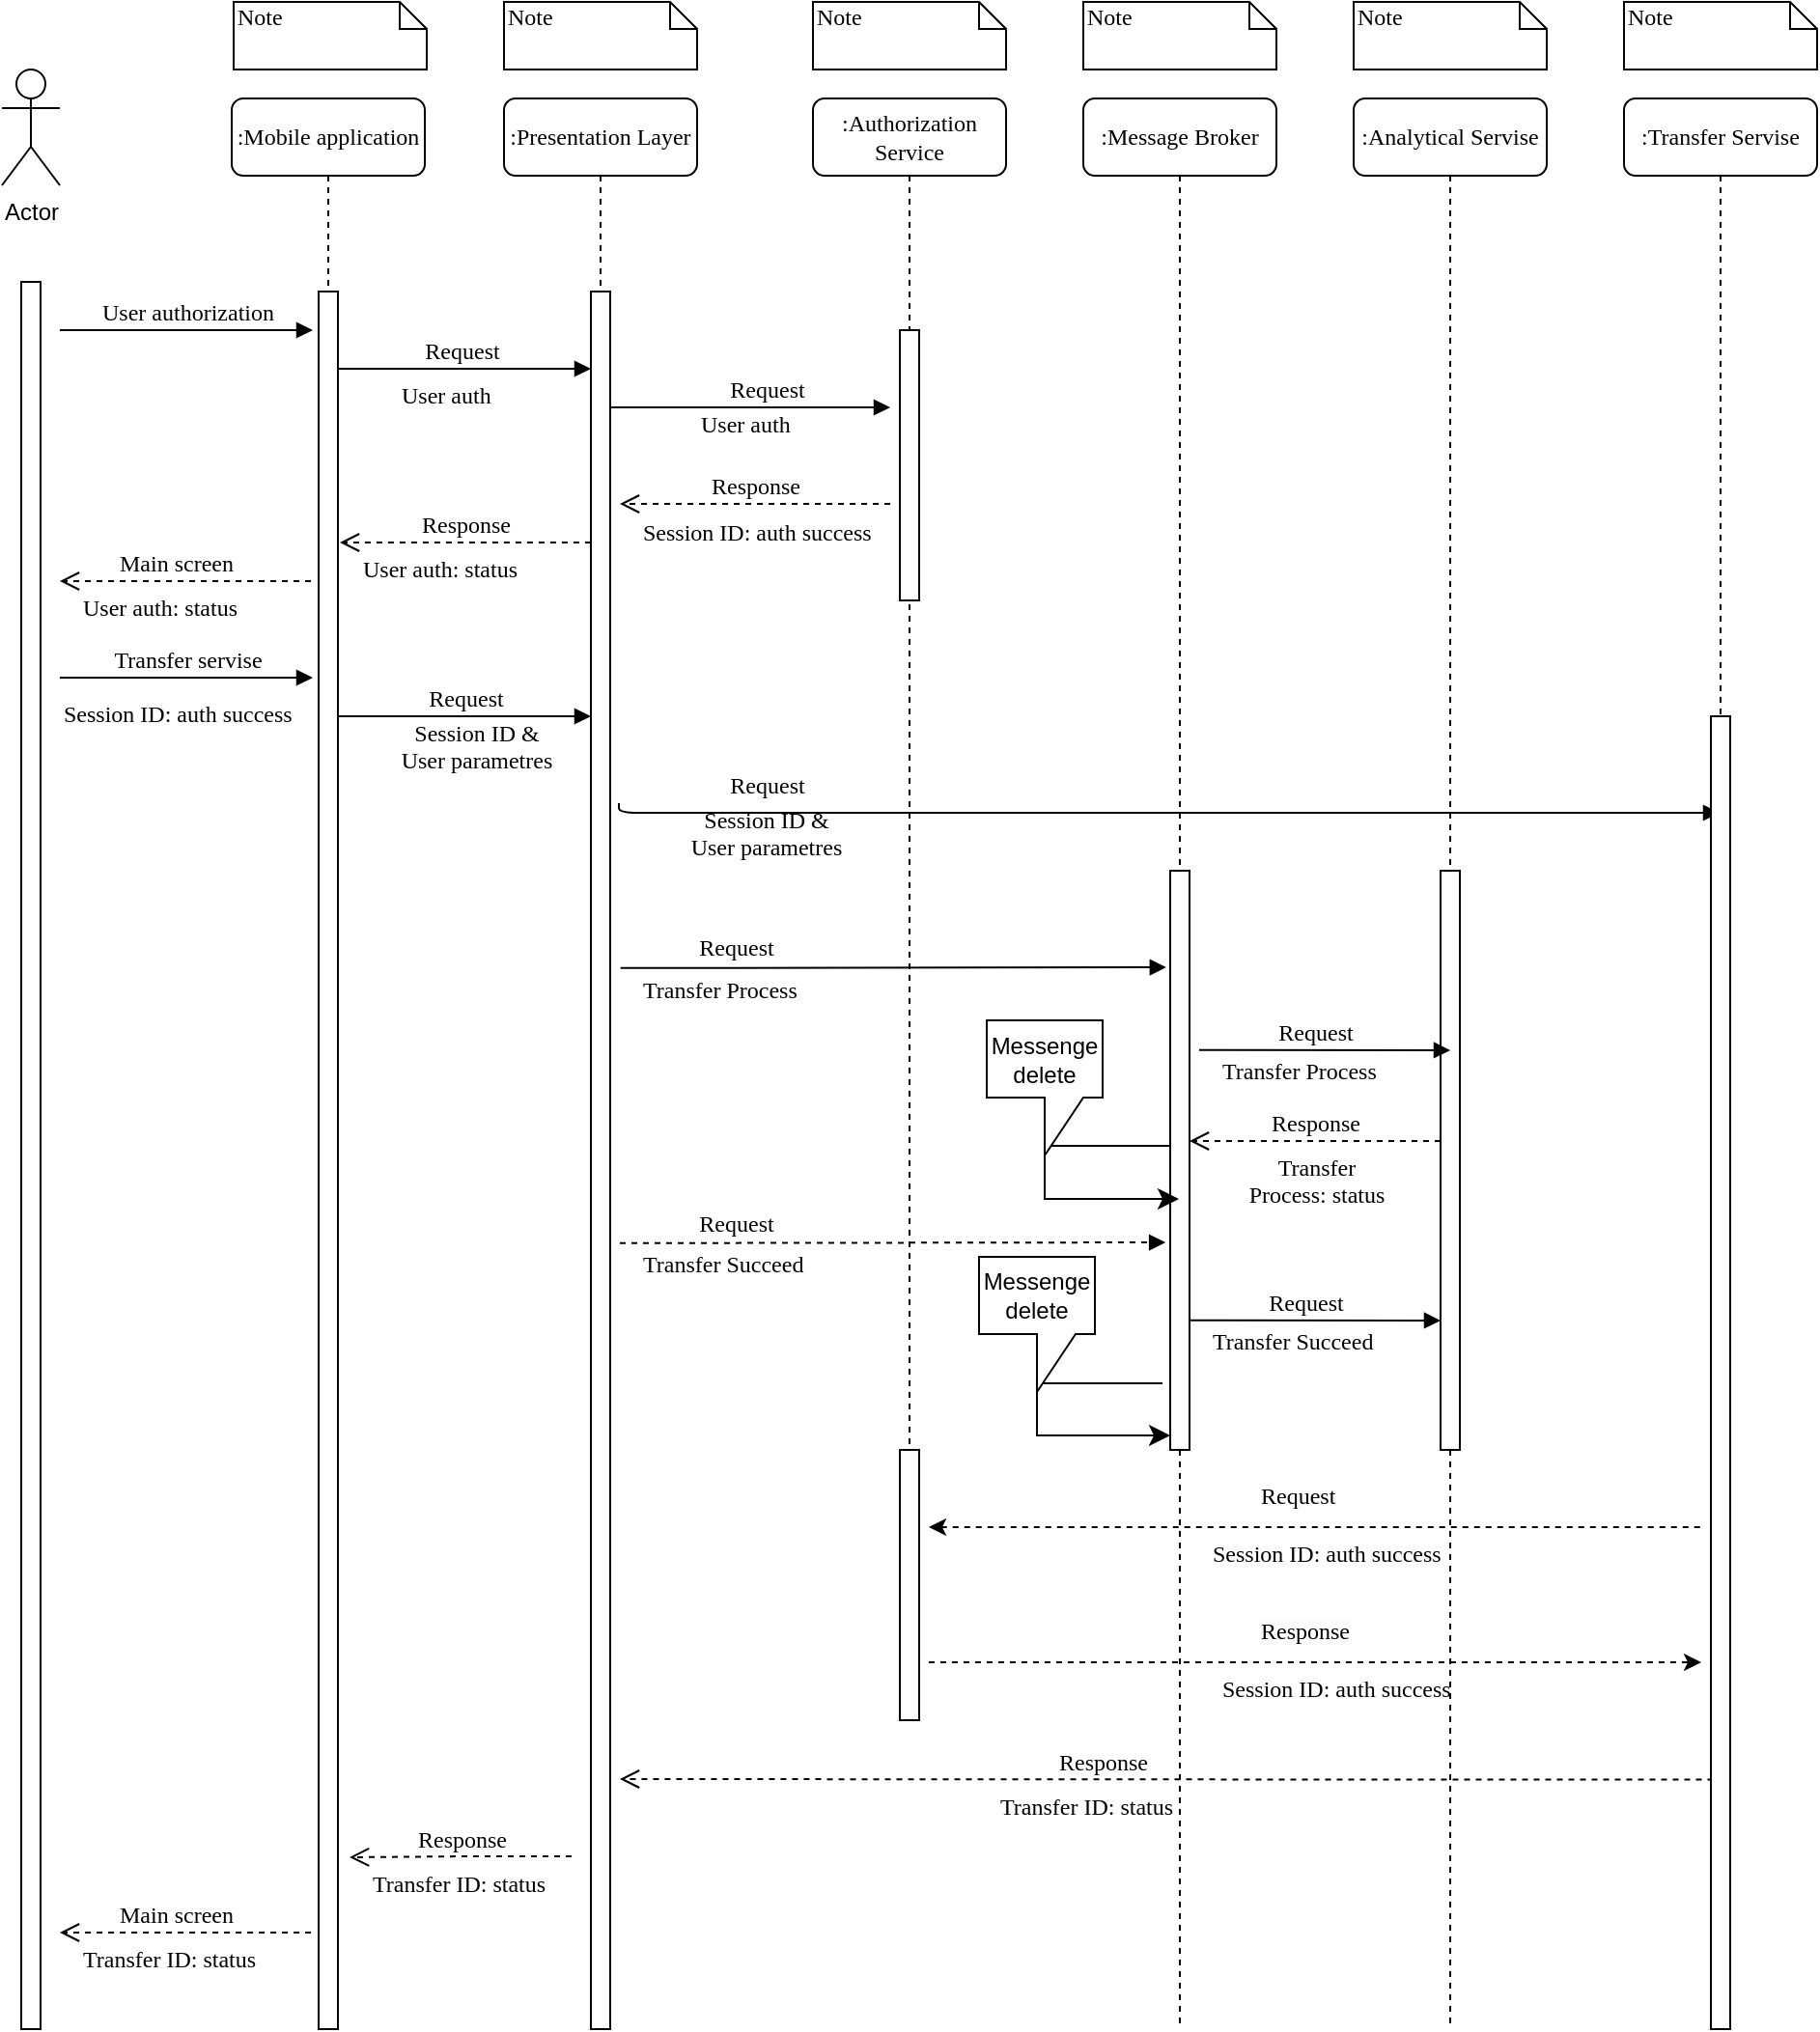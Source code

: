 <mxfile version="24.3.1" type="github" pages="2">
  <diagram name="Sequence Diagram" id="13e1069c-82ec-6db2-03f1-153e76fe0fe0">
    <mxGraphModel dx="3008" dy="1294" grid="1" gridSize="10" guides="1" tooltips="1" connect="1" arrows="1" fold="1" page="1" pageScale="1" pageWidth="1100" pageHeight="850" background="none" math="0" shadow="0">
      <root>
        <mxCell id="0" />
        <mxCell id="1" parent="0" />
        <mxCell id="7baba1c4bc27f4b0-2" value=":Presentation Layer" style="shape=umlLifeline;perimeter=lifelinePerimeter;whiteSpace=wrap;html=1;container=1;collapsible=0;recursiveResize=0;outlineConnect=0;rounded=1;shadow=0;comic=0;labelBackgroundColor=none;strokeWidth=1;fontFamily=Verdana;fontSize=12;align=center;" parent="1" vertex="1">
          <mxGeometry x="240" y="80" width="100" height="1000" as="geometry" />
        </mxCell>
        <mxCell id="7baba1c4bc27f4b0-10" value="" style="html=1;points=[];perimeter=orthogonalPerimeter;rounded=0;shadow=0;comic=0;labelBackgroundColor=none;strokeWidth=1;fontFamily=Verdana;fontSize=12;align=center;" parent="7baba1c4bc27f4b0-2" vertex="1">
          <mxGeometry x="45" y="100" width="10" height="900" as="geometry" />
        </mxCell>
        <mxCell id="jN_mF1JHOOw9a9R-ACRh-10" value="Request" style="html=1;verticalAlign=bottom;endArrow=block;labelBackgroundColor=none;fontFamily=Verdana;fontSize=12;edgeStyle=elbowEdgeStyle;elbow=vertical;" parent="7baba1c4bc27f4b0-2" edge="1">
          <mxGeometry x="0.007" relative="1" as="geometry">
            <mxPoint x="-90" y="140" as="sourcePoint" />
            <mxPoint x="45" y="140" as="targetPoint" />
            <mxPoint as="offset" />
          </mxGeometry>
        </mxCell>
        <mxCell id="jN_mF1JHOOw9a9R-ACRh-13" value="Response" style="html=1;verticalAlign=bottom;endArrow=open;dashed=1;endSize=8;labelBackgroundColor=none;fontFamily=Verdana;fontSize=12;edgeStyle=elbowEdgeStyle;elbow=horizontal;" parent="7baba1c4bc27f4b0-2" edge="1">
          <mxGeometry relative="1" as="geometry">
            <mxPoint x="-85" y="230" as="targetPoint" />
            <Array as="points">
              <mxPoint x="-10" y="230" />
              <mxPoint x="20" y="230" />
            </Array>
            <mxPoint x="45" y="230" as="sourcePoint" />
            <mxPoint as="offset" />
          </mxGeometry>
        </mxCell>
        <mxCell id="jN_mF1JHOOw9a9R-ACRh-14" value="&lt;div style=&quot;text-align: center;&quot;&gt;&lt;font face=&quot;Verdana&quot;&gt;User auth:&amp;nbsp;status&lt;/font&gt;&lt;/div&gt;" style="text;whiteSpace=wrap;html=1;" parent="7baba1c4bc27f4b0-2" vertex="1">
          <mxGeometry x="-75" y="230" width="110" height="30" as="geometry" />
        </mxCell>
        <mxCell id="jN_mF1JHOOw9a9R-ACRh-19" value="Request" style="html=1;verticalAlign=bottom;endArrow=block;entryX=0;entryY=0;labelBackgroundColor=none;fontFamily=Verdana;fontSize=12;edgeStyle=elbowEdgeStyle;elbow=vertical;" parent="7baba1c4bc27f4b0-2" edge="1">
          <mxGeometry x="0.008" relative="1" as="geometry">
            <mxPoint x="-86" y="320" as="sourcePoint" />
            <mxPoint x="45" y="320" as="targetPoint" />
            <mxPoint as="offset" />
          </mxGeometry>
        </mxCell>
        <mxCell id="7baba1c4bc27f4b0-3" value=":Authorization Service" style="shape=umlLifeline;perimeter=lifelinePerimeter;whiteSpace=wrap;html=1;container=1;collapsible=0;recursiveResize=0;outlineConnect=0;rounded=1;shadow=0;comic=0;labelBackgroundColor=none;strokeWidth=1;fontFamily=Verdana;fontSize=12;align=center;" parent="1" vertex="1">
          <mxGeometry x="400" y="80" width="100" height="830" as="geometry" />
        </mxCell>
        <mxCell id="7baba1c4bc27f4b0-13" value="" style="html=1;points=[];perimeter=orthogonalPerimeter;rounded=0;shadow=0;comic=0;labelBackgroundColor=none;strokeWidth=1;fontFamily=Verdana;fontSize=12;align=center;" parent="7baba1c4bc27f4b0-3" vertex="1">
          <mxGeometry x="45" y="120" width="10" height="140" as="geometry" />
        </mxCell>
        <mxCell id="7baba1c4bc27f4b0-21" value="Response" style="html=1;verticalAlign=bottom;endArrow=open;dashed=1;endSize=8;labelBackgroundColor=none;fontFamily=Verdana;fontSize=12;edgeStyle=elbowEdgeStyle;elbow=horizontal;" parent="7baba1c4bc27f4b0-3" edge="1">
          <mxGeometry relative="1" as="geometry">
            <mxPoint x="-100" y="210" as="targetPoint" />
            <Array as="points">
              <mxPoint x="-25" y="210" />
              <mxPoint x="5" y="210" />
            </Array>
            <mxPoint x="40" y="210" as="sourcePoint" />
            <mxPoint as="offset" />
          </mxGeometry>
        </mxCell>
        <mxCell id="jN_mF1JHOOw9a9R-ACRh-12" value="&lt;div style=&quot;text-align: center;&quot;&gt;&lt;font face=&quot;Verdana&quot;&gt;&lt;span style=&quot;text-wrap: nowrap;&quot;&gt;Session ID: auth&amp;nbsp;&lt;/span&gt;success&lt;/font&gt;&lt;/div&gt;" style="text;whiteSpace=wrap;html=1;" parent="7baba1c4bc27f4b0-3" vertex="1">
          <mxGeometry x="-90" y="210.5" width="110" height="40" as="geometry" />
        </mxCell>
        <mxCell id="jN_mF1JHOOw9a9R-ACRh-21" value="Request" style="html=1;verticalAlign=bottom;endArrow=block;labelBackgroundColor=none;fontFamily=Verdana;fontSize=12;edgeStyle=elbowEdgeStyle;elbow=vertical;" parent="7baba1c4bc27f4b0-3" target="7baba1c4bc27f4b0-6" edge="1">
          <mxGeometry x="-0.718" y="5" relative="1" as="geometry">
            <mxPoint x="-100.5" y="365" as="sourcePoint" />
            <mxPoint x="450" y="365" as="targetPoint" />
            <mxPoint as="offset" />
            <Array as="points">
              <mxPoint x="180" y="370" />
            </Array>
          </mxGeometry>
        </mxCell>
        <mxCell id="pSzMXuXOWSCNBiHeTVwd-2" value="Request" style="html=1;verticalAlign=bottom;endArrow=block;labelBackgroundColor=none;fontFamily=Verdana;fontSize=12;edgeStyle=elbowEdgeStyle;elbow=vertical;entryX=-0.112;entryY=0.104;entryDx=0;entryDy=0;entryPerimeter=0;exitX=1.535;exitY=0.46;exitDx=0;exitDy=0;exitPerimeter=0;" edge="1" parent="7baba1c4bc27f4b0-3">
          <mxGeometry x="-0.577" y="1" relative="1" as="geometry">
            <mxPoint x="-99.65" y="450.4" as="sourcePoint" />
            <mxPoint x="182.93" y="450" as="targetPoint" />
            <mxPoint as="offset" />
          </mxGeometry>
        </mxCell>
        <mxCell id="7baba1c4bc27f4b0-4" value=":Message Broker" style="shape=umlLifeline;perimeter=lifelinePerimeter;whiteSpace=wrap;html=1;container=1;collapsible=0;recursiveResize=0;outlineConnect=0;rounded=1;shadow=0;comic=0;labelBackgroundColor=none;strokeWidth=1;fontFamily=Verdana;fontSize=12;align=center;" parent="1" vertex="1">
          <mxGeometry x="540" y="80" width="100" height="1000" as="geometry" />
        </mxCell>
        <mxCell id="pSzMXuXOWSCNBiHeTVwd-1" value="" style="html=1;points=[];perimeter=orthogonalPerimeter;rounded=0;shadow=0;comic=0;labelBackgroundColor=none;strokeWidth=1;fontFamily=Verdana;fontSize=12;align=center;" vertex="1" parent="7baba1c4bc27f4b0-4">
          <mxGeometry x="45" y="400" width="10" height="300" as="geometry" />
        </mxCell>
        <mxCell id="jN_mF1JHOOw9a9R-ACRh-37" value="&lt;span style=&quot;caret-color: rgb(0, 0, 0); color: rgb(0, 0, 0); font-family: Verdana; font-size: 12px; font-style: normal; font-variant-caps: normal; font-weight: 400; letter-spacing: normal; orphans: auto; text-align: center; text-indent: 0px; text-transform: none; white-space: nowrap; widows: auto; word-spacing: 0px; -webkit-text-stroke-width: 0px; background-color: rgb(251, 251, 251); text-decoration: none; display: inline !important; float: none;&quot;&gt;Response&lt;/span&gt;" style="text;whiteSpace=wrap;html=1;" parent="7baba1c4bc27f4b0-4" vertex="1">
          <mxGeometry x="90" y="780" width="90" height="40" as="geometry" />
        </mxCell>
        <mxCell id="jN_mF1JHOOw9a9R-ACRh-41" value="Response" style="html=1;verticalAlign=bottom;endArrow=open;dashed=1;endSize=8;labelBackgroundColor=none;fontFamily=Verdana;fontSize=12;edgeStyle=elbowEdgeStyle;elbow=horizontal;" parent="7baba1c4bc27f4b0-4" edge="1">
          <mxGeometry relative="1" as="geometry">
            <mxPoint x="-380" y="911" as="targetPoint" />
            <Array as="points">
              <mxPoint x="-320" y="910.5" />
              <mxPoint x="-290" y="910.5" />
            </Array>
            <mxPoint x="-265" y="910.5" as="sourcePoint" />
            <mxPoint as="offset" />
          </mxGeometry>
        </mxCell>
        <mxCell id="jN_mF1JHOOw9a9R-ACRh-42" value="&lt;div style=&quot;text-align: center;&quot;&gt;&lt;font face=&quot;Verdana&quot;&gt;&lt;span style=&quot;text-wrap: nowrap;&quot;&gt;Transfer&amp;nbsp;ID: status&lt;/span&gt;&lt;/font&gt;&lt;/div&gt;" style="text;whiteSpace=wrap;html=1;" parent="7baba1c4bc27f4b0-4" vertex="1">
          <mxGeometry x="-370" y="910.5" width="110" height="39.5" as="geometry" />
        </mxCell>
        <mxCell id="d_d5vxYD12dR_e8QxWLk-4" value="Main screen" style="html=1;verticalAlign=bottom;endArrow=open;dashed=1;endSize=8;labelBackgroundColor=none;fontFamily=Verdana;fontSize=12;edgeStyle=elbowEdgeStyle;elbow=horizontal;" edge="1" parent="7baba1c4bc27f4b0-4">
          <mxGeometry x="0.077" relative="1" as="geometry">
            <mxPoint x="-530" y="950" as="targetPoint" />
            <Array as="points">
              <mxPoint x="-455" y="950" />
              <mxPoint x="-425" y="950" />
            </Array>
            <mxPoint x="-400" y="950" as="sourcePoint" />
            <mxPoint as="offset" />
          </mxGeometry>
        </mxCell>
        <mxCell id="jN_mF1JHOOw9a9R-ACRh-39" value="Response" style="html=1;verticalAlign=bottom;endArrow=open;dashed=1;endSize=8;labelBackgroundColor=none;fontFamily=Verdana;fontSize=12;edgeStyle=elbowEdgeStyle;elbow=horizontal;exitX=0.124;exitY=0.83;exitDx=0;exitDy=0;exitPerimeter=0;" parent="7baba1c4bc27f4b0-4" edge="1">
          <mxGeometry x="0.117" relative="1" as="geometry">
            <mxPoint x="-240" y="870.5" as="targetPoint" />
            <Array as="points">
              <mxPoint x="255" y="870.5" />
              <mxPoint x="285" y="870.5" />
            </Array>
            <mxPoint x="326.24" y="870.8" as="sourcePoint" />
            <mxPoint as="offset" />
          </mxGeometry>
        </mxCell>
        <mxCell id="jN_mF1JHOOw9a9R-ACRh-40" value="&lt;div style=&quot;text-align: center;&quot;&gt;&lt;font face=&quot;Verdana&quot;&gt;&lt;span style=&quot;text-wrap: nowrap;&quot;&gt;Transfer&amp;nbsp;ID: status&lt;/span&gt;&lt;/font&gt;&lt;/div&gt;" style="text;whiteSpace=wrap;html=1;" parent="7baba1c4bc27f4b0-4" vertex="1">
          <mxGeometry x="-45.35" y="871" width="110" height="39.5" as="geometry" />
        </mxCell>
        <mxCell id="jN_mF1JHOOw9a9R-ACRh-23" value="" style="html=1;points=[];perimeter=orthogonalPerimeter;rounded=0;shadow=0;comic=0;labelBackgroundColor=none;strokeWidth=1;fontFamily=Verdana;fontSize=12;align=center;" parent="7baba1c4bc27f4b0-4" vertex="1">
          <mxGeometry x="-95" y="700" width="10" height="140" as="geometry" />
        </mxCell>
        <mxCell id="pSzMXuXOWSCNBiHeTVwd-18" value="&lt;div style=&quot;text-align: center;&quot;&gt;&lt;font face=&quot;Verdana&quot;&gt;&lt;span style=&quot;text-wrap: nowrap;&quot;&gt;Session ID: auth&amp;nbsp;&lt;/span&gt;success&lt;/font&gt;&lt;/div&gt;" style="text;whiteSpace=wrap;html=1;" vertex="1" parent="7baba1c4bc27f4b0-4">
          <mxGeometry x="64.65" y="740" width="110" height="40" as="geometry" />
        </mxCell>
        <mxCell id="thG5_ftv82Sm8RHPTjw--1" value="" style="edgeStyle=elbowEdgeStyle;elbow=horizontal;endArrow=classic;html=1;curved=0;rounded=0;endSize=8;startSize=8;exitX=0.006;exitY=0.475;exitDx=0;exitDy=0;exitPerimeter=0;" edge="1" parent="7baba1c4bc27f4b0-4" source="pSzMXuXOWSCNBiHeTVwd-1" target="7baba1c4bc27f4b0-4">
          <mxGeometry width="50" height="50" relative="1" as="geometry">
            <mxPoint x="-160" y="660" as="sourcePoint" />
            <mxPoint x="-20" y="580" as="targetPoint" />
            <Array as="points">
              <mxPoint x="-20" y="570" />
            </Array>
          </mxGeometry>
        </mxCell>
        <mxCell id="7baba1c4bc27f4b0-5" value=":Analytical Servise" style="shape=umlLifeline;perimeter=lifelinePerimeter;whiteSpace=wrap;html=1;container=1;collapsible=0;recursiveResize=0;outlineConnect=0;rounded=1;shadow=0;comic=0;labelBackgroundColor=none;strokeWidth=1;fontFamily=Verdana;fontSize=12;align=center;" parent="1" vertex="1">
          <mxGeometry x="680" y="80" width="100" height="1000" as="geometry" />
        </mxCell>
        <mxCell id="pSzMXuXOWSCNBiHeTVwd-5" value="" style="html=1;points=[];perimeter=orthogonalPerimeter;rounded=0;shadow=0;comic=0;labelBackgroundColor=none;strokeWidth=1;fontFamily=Verdana;fontSize=12;align=center;" vertex="1" parent="7baba1c4bc27f4b0-5">
          <mxGeometry x="45" y="400" width="10" height="300" as="geometry" />
        </mxCell>
        <mxCell id="pSzMXuXOWSCNBiHeTVwd-8" value="Response" style="html=1;verticalAlign=bottom;endArrow=open;dashed=1;endSize=8;labelBackgroundColor=none;fontFamily=Verdana;fontSize=12;edgeStyle=elbowEdgeStyle;elbow=horizontal;" edge="1" parent="7baba1c4bc27f4b0-5">
          <mxGeometry relative="1" as="geometry">
            <mxPoint x="-85" y="540" as="targetPoint" />
            <Array as="points">
              <mxPoint x="-10" y="540" />
              <mxPoint x="20" y="540" />
            </Array>
            <mxPoint x="45" y="540" as="sourcePoint" />
            <mxPoint as="offset" />
          </mxGeometry>
        </mxCell>
        <mxCell id="pSzMXuXOWSCNBiHeTVwd-9" value="&lt;div style=&quot;text-align: center;&quot;&gt;&lt;span style=&quot;font-family: Verdana;&quot;&gt;Transfer Process&lt;/span&gt;&lt;font face=&quot;Verdana&quot;&gt;:&amp;nbsp;status&lt;/font&gt;&lt;/div&gt;" style="text;whiteSpace=wrap;html=1;" vertex="1" parent="7baba1c4bc27f4b0-5">
          <mxGeometry x="-75" y="540" width="110" height="30" as="geometry" />
        </mxCell>
        <mxCell id="pSzMXuXOWSCNBiHeTVwd-16" value="" style="endArrow=none;html=1;rounded=0;dashed=1;startArrow=classic;startFill=1;endFill=0;" edge="1" parent="7baba1c4bc27f4b0-5">
          <mxGeometry width="50" height="50" relative="1" as="geometry">
            <mxPoint x="-220" y="740" as="sourcePoint" />
            <mxPoint x="180" y="740" as="targetPoint" />
          </mxGeometry>
        </mxCell>
        <mxCell id="pSzMXuXOWSCNBiHeTVwd-17" value="&lt;span style=&quot;font-family: Verdana; text-align: center; white-space: nowrap;&quot;&gt;Request&lt;/span&gt;" style="text;whiteSpace=wrap;html=1;" vertex="1" parent="7baba1c4bc27f4b0-5">
          <mxGeometry x="-50" y="710" width="90" height="40" as="geometry" />
        </mxCell>
        <mxCell id="jN_mF1JHOOw9a9R-ACRh-36" value="" style="endArrow=classic;html=1;rounded=0;dashed=1;" parent="7baba1c4bc27f4b0-5" edge="1">
          <mxGeometry width="50" height="50" relative="1" as="geometry">
            <mxPoint x="-220" y="810" as="sourcePoint" />
            <mxPoint x="180" y="810" as="targetPoint" />
          </mxGeometry>
        </mxCell>
        <mxCell id="jN_mF1JHOOw9a9R-ACRh-38" value="&lt;div style=&quot;text-align: center;&quot;&gt;&lt;font face=&quot;Verdana&quot;&gt;&lt;span style=&quot;text-wrap: nowrap;&quot;&gt;Session ID: auth&amp;nbsp;&lt;/span&gt;success&lt;/font&gt;&lt;/div&gt;" style="text;whiteSpace=wrap;html=1;" parent="7baba1c4bc27f4b0-5" vertex="1">
          <mxGeometry x="-70" y="810" width="110" height="40" as="geometry" />
        </mxCell>
        <mxCell id="7baba1c4bc27f4b0-6" value=":Transfer Servise" style="shape=umlLifeline;perimeter=lifelinePerimeter;whiteSpace=wrap;html=1;container=1;collapsible=0;recursiveResize=0;outlineConnect=0;rounded=1;shadow=0;comic=0;labelBackgroundColor=none;strokeWidth=1;fontFamily=Verdana;fontSize=12;align=center;" parent="1" vertex="1">
          <mxGeometry x="820" y="80" width="100" height="1000" as="geometry" />
        </mxCell>
        <mxCell id="7baba1c4bc27f4b0-28" value="" style="html=1;points=[];perimeter=orthogonalPerimeter;rounded=0;shadow=0;comic=0;labelBackgroundColor=none;strokeWidth=1;fontFamily=Verdana;fontSize=12;align=center;" parent="7baba1c4bc27f4b0-6" vertex="1">
          <mxGeometry x="45" y="320" width="10" height="680" as="geometry" />
        </mxCell>
        <mxCell id="7baba1c4bc27f4b0-8" value=":Mobile application" style="shape=umlLifeline;perimeter=lifelinePerimeter;whiteSpace=wrap;html=1;container=1;collapsible=0;recursiveResize=0;outlineConnect=0;rounded=1;shadow=0;comic=0;labelBackgroundColor=none;strokeWidth=1;fontFamily=Verdana;fontSize=12;align=center;" parent="1" vertex="1">
          <mxGeometry x="99" y="80" width="100" height="1000" as="geometry" />
        </mxCell>
        <mxCell id="7baba1c4bc27f4b0-9" value="" style="html=1;points=[];perimeter=orthogonalPerimeter;rounded=0;shadow=0;comic=0;labelBackgroundColor=none;strokeWidth=1;fontFamily=Verdana;fontSize=12;align=center;" parent="7baba1c4bc27f4b0-8" vertex="1">
          <mxGeometry x="45" y="100" width="10" height="900" as="geometry" />
        </mxCell>
        <mxCell id="7baba1c4bc27f4b0-14" value="Request" style="html=1;verticalAlign=bottom;endArrow=block;labelBackgroundColor=none;fontFamily=Verdana;fontSize=12;edgeStyle=elbowEdgeStyle;elbow=vertical;" parent="1" edge="1">
          <mxGeometry x="0.111" relative="1" as="geometry">
            <mxPoint x="295" y="240" as="sourcePoint" />
            <mxPoint x="440" y="240" as="targetPoint" />
            <mxPoint as="offset" />
          </mxGeometry>
        </mxCell>
        <mxCell id="7baba1c4bc27f4b0-40" value="Nоte" style="shape=note;whiteSpace=wrap;html=1;size=14;verticalAlign=top;align=left;spacingTop=-6;rounded=0;shadow=0;comic=0;labelBackgroundColor=none;strokeWidth=1;fontFamily=Verdana;fontSize=12" parent="1" vertex="1">
          <mxGeometry x="100" y="30" width="100" height="35" as="geometry" />
        </mxCell>
        <mxCell id="7baba1c4bc27f4b0-41" value="Note" style="shape=note;whiteSpace=wrap;html=1;size=14;verticalAlign=top;align=left;spacingTop=-6;rounded=0;shadow=0;comic=0;labelBackgroundColor=none;strokeWidth=1;fontFamily=Verdana;fontSize=12" parent="1" vertex="1">
          <mxGeometry x="240" y="30" width="100" height="35" as="geometry" />
        </mxCell>
        <mxCell id="7baba1c4bc27f4b0-42" value="Note" style="shape=note;whiteSpace=wrap;html=1;size=14;verticalAlign=top;align=left;spacingTop=-6;rounded=0;shadow=0;comic=0;labelBackgroundColor=none;strokeWidth=1;fontFamily=Verdana;fontSize=12" parent="1" vertex="1">
          <mxGeometry x="400" y="30" width="100" height="35" as="geometry" />
        </mxCell>
        <mxCell id="7baba1c4bc27f4b0-43" value="Note" style="shape=note;whiteSpace=wrap;html=1;size=14;verticalAlign=top;align=left;spacingTop=-6;rounded=0;shadow=0;comic=0;labelBackgroundColor=none;strokeWidth=1;fontFamily=Verdana;fontSize=12" parent="1" vertex="1">
          <mxGeometry x="540" y="30" width="100" height="35" as="geometry" />
        </mxCell>
        <mxCell id="7baba1c4bc27f4b0-44" value="Note" style="shape=note;whiteSpace=wrap;html=1;size=14;verticalAlign=top;align=left;spacingTop=-6;rounded=0;shadow=0;comic=0;labelBackgroundColor=none;strokeWidth=1;fontFamily=Verdana;fontSize=12" parent="1" vertex="1">
          <mxGeometry x="680" y="30" width="100" height="35" as="geometry" />
        </mxCell>
        <mxCell id="7baba1c4bc27f4b0-45" value="Note" style="shape=note;whiteSpace=wrap;html=1;size=14;verticalAlign=top;align=left;spacingTop=-6;rounded=0;shadow=0;comic=0;labelBackgroundColor=none;strokeWidth=1;fontFamily=Verdana;fontSize=12" parent="1" vertex="1">
          <mxGeometry x="820" y="30" width="100" height="35" as="geometry" />
        </mxCell>
        <mxCell id="jN_mF1JHOOw9a9R-ACRh-2" value="Actor" style="shape=umlActor;verticalLabelPosition=bottom;verticalAlign=top;html=1;outlineConnect=0;" parent="1" vertex="1">
          <mxGeometry x="-20" y="65" width="30" height="60" as="geometry" />
        </mxCell>
        <mxCell id="jN_mF1JHOOw9a9R-ACRh-8" value="" style="html=1;points=[];perimeter=orthogonalPerimeter;rounded=0;shadow=0;comic=0;labelBackgroundColor=none;strokeWidth=1;fontFamily=Verdana;fontSize=12;align=center;" parent="1" vertex="1">
          <mxGeometry x="-10" y="175" width="10" height="905" as="geometry" />
        </mxCell>
        <mxCell id="jN_mF1JHOOw9a9R-ACRh-9" value="User authorization" style="html=1;verticalAlign=bottom;endArrow=block;entryX=0;entryY=0;labelBackgroundColor=none;fontFamily=Verdana;fontSize=12;edgeStyle=elbowEdgeStyle;elbow=vertical;" parent="1" edge="1">
          <mxGeometry x="0.008" relative="1" as="geometry">
            <mxPoint x="10" y="200" as="sourcePoint" />
            <mxPoint x="141" y="200" as="targetPoint" />
            <mxPoint as="offset" />
          </mxGeometry>
        </mxCell>
        <mxCell id="jN_mF1JHOOw9a9R-ACRh-16" value="&lt;div style=&quot;text-align: center;&quot;&gt;&lt;font face=&quot;Verdana&quot;&gt;User auth&lt;/font&gt;&lt;/div&gt;" style="text;whiteSpace=wrap;html=1;" parent="1" vertex="1">
          <mxGeometry x="185" y="220" width="75" height="30" as="geometry" />
        </mxCell>
        <mxCell id="jN_mF1JHOOw9a9R-ACRh-17" value="&lt;div style=&quot;text-align: center;&quot;&gt;&lt;font face=&quot;Verdana&quot;&gt;User auth&lt;/font&gt;&lt;/div&gt;" style="text;whiteSpace=wrap;html=1;" parent="1" vertex="1">
          <mxGeometry x="340" y="235" width="70" height="30" as="geometry" />
        </mxCell>
        <mxCell id="jN_mF1JHOOw9a9R-ACRh-15" value="Transfer servise" style="html=1;verticalAlign=bottom;endArrow=block;entryX=0;entryY=0;labelBackgroundColor=none;fontFamily=Verdana;fontSize=12;edgeStyle=elbowEdgeStyle;elbow=vertical;" parent="1" edge="1">
          <mxGeometry x="0.008" relative="1" as="geometry">
            <mxPoint x="10" y="380" as="sourcePoint" />
            <mxPoint x="141" y="380" as="targetPoint" />
            <mxPoint as="offset" />
          </mxGeometry>
        </mxCell>
        <mxCell id="jN_mF1JHOOw9a9R-ACRh-20" value="&lt;div style=&quot;text-align: center;&quot;&gt;&lt;font face=&quot;Verdana&quot;&gt;Session ID &amp;amp; User&amp;nbsp;parametres&lt;/font&gt;&lt;/div&gt;" style="text;whiteSpace=wrap;html=1;" parent="1" vertex="1">
          <mxGeometry x="170" y="395" width="110" height="30" as="geometry" />
        </mxCell>
        <mxCell id="jN_mF1JHOOw9a9R-ACRh-22" value="&lt;div style=&quot;text-align: center;&quot;&gt;&lt;font face=&quot;Verdana&quot;&gt;Session ID &amp;amp; User&amp;nbsp;parametres&lt;/font&gt;&lt;/div&gt;" style="text;whiteSpace=wrap;html=1;" parent="1" vertex="1">
          <mxGeometry x="320" y="440" width="110" height="30" as="geometry" />
        </mxCell>
        <mxCell id="yGDYoh1Hs87Ft_Zyq7nS-1" value="&lt;div style=&quot;text-align: center;&quot;&gt;&lt;font face=&quot;Verdana&quot;&gt;User auth:&amp;nbsp;status&lt;/font&gt;&lt;/div&gt;" style="text;whiteSpace=wrap;html=1;" vertex="1" parent="1">
          <mxGeometry x="20" y="330" width="110" height="30" as="geometry" />
        </mxCell>
        <mxCell id="yGDYoh1Hs87Ft_Zyq7nS-2" value="Main screen" style="html=1;verticalAlign=bottom;endArrow=open;dashed=1;endSize=8;labelBackgroundColor=none;fontFamily=Verdana;fontSize=12;edgeStyle=elbowEdgeStyle;elbow=horizontal;" edge="1" parent="1">
          <mxGeometry x="0.077" relative="1" as="geometry">
            <mxPoint x="10" y="330" as="targetPoint" />
            <Array as="points">
              <mxPoint x="85" y="330" />
              <mxPoint x="115" y="330" />
            </Array>
            <mxPoint x="140" y="330" as="sourcePoint" />
            <mxPoint as="offset" />
          </mxGeometry>
        </mxCell>
        <mxCell id="d_d5vxYD12dR_e8QxWLk-3" value="&lt;div style=&quot;text-align: center;&quot;&gt;&lt;span style=&quot;font-family: Verdana;&quot;&gt;Transfer&amp;nbsp;ID: status&lt;/span&gt;&lt;br&gt;&lt;/div&gt;" style="text;whiteSpace=wrap;html=1;" vertex="1" parent="1">
          <mxGeometry x="20" y="1030" width="110" height="30" as="geometry" />
        </mxCell>
        <mxCell id="pSzMXuXOWSCNBiHeTVwd-3" value="&lt;div style=&quot;text-align: center;&quot;&gt;&lt;font face=&quot;Verdana&quot;&gt;Transfer Process&lt;/font&gt;&lt;/div&gt;" style="text;whiteSpace=wrap;html=1;" vertex="1" parent="1">
          <mxGeometry x="310" y="527.5" width="110" height="30" as="geometry" />
        </mxCell>
        <mxCell id="pSzMXuXOWSCNBiHeTVwd-6" value="Request" style="html=1;verticalAlign=bottom;endArrow=block;labelBackgroundColor=none;fontFamily=Verdana;fontSize=12;edgeStyle=elbowEdgeStyle;elbow=vertical;exitX=1.535;exitY=0.46;exitDx=0;exitDy=0;exitPerimeter=0;" edge="1" parent="1">
          <mxGeometry x="-0.076" relative="1" as="geometry">
            <mxPoint x="600.0" y="572.9" as="sourcePoint" />
            <mxPoint x="730" y="573" as="targetPoint" />
            <mxPoint as="offset" />
          </mxGeometry>
        </mxCell>
        <mxCell id="pSzMXuXOWSCNBiHeTVwd-7" value="&lt;div style=&quot;text-align: center;&quot;&gt;&lt;font face=&quot;Verdana&quot;&gt;Transfer Process&lt;/font&gt;&lt;/div&gt;" style="text;whiteSpace=wrap;html=1;" vertex="1" parent="1">
          <mxGeometry x="609.65" y="570" width="110" height="30" as="geometry" />
        </mxCell>
        <mxCell id="jN_mF1JHOOw9a9R-ACRh-25" value="&lt;div style=&quot;text-align: center;&quot;&gt;&lt;font face=&quot;Verdana&quot;&gt;&lt;span style=&quot;text-wrap: nowrap;&quot;&gt;Session ID: auth&amp;nbsp;&lt;/span&gt;success&lt;/font&gt;&lt;/div&gt;" style="text;whiteSpace=wrap;html=1;" parent="1" vertex="1">
          <mxGeometry x="10" y="385" width="110" height="40" as="geometry" />
        </mxCell>
        <mxCell id="pSzMXuXOWSCNBiHeTVwd-11" value="&lt;div style=&quot;text-align: center;&quot;&gt;&lt;font face=&quot;Verdana&quot;&gt;Transfer Succeed&lt;/font&gt;&lt;/div&gt;" style="text;whiteSpace=wrap;html=1;" vertex="1" parent="1">
          <mxGeometry x="309.65" y="670" width="110" height="30" as="geometry" />
        </mxCell>
        <mxCell id="pSzMXuXOWSCNBiHeTVwd-10" value="Request" style="html=1;verticalAlign=bottom;endArrow=block;labelBackgroundColor=none;fontFamily=Verdana;fontSize=12;edgeStyle=elbowEdgeStyle;elbow=vertical;entryX=-0.112;entryY=0.104;entryDx=0;entryDy=0;entryPerimeter=0;exitX=1.535;exitY=0.46;exitDx=0;exitDy=0;exitPerimeter=0;dashed=1;" edge="1" parent="1">
          <mxGeometry x="-0.577" y="1" relative="1" as="geometry">
            <mxPoint x="300.0" y="672.9" as="sourcePoint" />
            <mxPoint x="582.58" y="672.5" as="targetPoint" />
            <mxPoint as="offset" />
          </mxGeometry>
        </mxCell>
        <mxCell id="pSzMXuXOWSCNBiHeTVwd-13" value="Request" style="html=1;verticalAlign=bottom;endArrow=block;labelBackgroundColor=none;fontFamily=Verdana;fontSize=12;edgeStyle=elbowEdgeStyle;elbow=vertical;exitX=1.535;exitY=0.46;exitDx=0;exitDy=0;exitPerimeter=0;" edge="1" parent="1">
          <mxGeometry x="-0.076" relative="1" as="geometry">
            <mxPoint x="595.0" y="712.9" as="sourcePoint" />
            <mxPoint x="725" y="713" as="targetPoint" />
            <mxPoint as="offset" />
          </mxGeometry>
        </mxCell>
        <mxCell id="pSzMXuXOWSCNBiHeTVwd-14" value="&lt;div style=&quot;text-align: center;&quot;&gt;&lt;span style=&quot;font-family: Verdana;&quot;&gt;Transfer Succeed&lt;/span&gt;&lt;br&gt;&lt;/div&gt;" style="text;whiteSpace=wrap;html=1;" vertex="1" parent="1">
          <mxGeometry x="604.65" y="710" width="110" height="30" as="geometry" />
        </mxCell>
        <mxCell id="thG5_ftv82Sm8RHPTjw--2" value="Messenge delete" style="shape=callout;whiteSpace=wrap;html=1;perimeter=calloutPerimeter;" vertex="1" parent="1">
          <mxGeometry x="490" y="557.5" width="60" height="70" as="geometry" />
        </mxCell>
        <mxCell id="thG5_ftv82Sm8RHPTjw--3" value="" style="edgeStyle=elbowEdgeStyle;elbow=horizontal;endArrow=classic;html=1;curved=0;rounded=0;endSize=8;startSize=8;exitX=0.006;exitY=0.475;exitDx=0;exitDy=0;exitPerimeter=0;" edge="1" parent="1">
          <mxGeometry width="50" height="50" relative="1" as="geometry">
            <mxPoint x="581" y="745.5" as="sourcePoint" />
            <mxPoint x="585" y="772.5" as="targetPoint" />
            <Array as="points">
              <mxPoint x="516" y="772.5" />
            </Array>
          </mxGeometry>
        </mxCell>
        <mxCell id="thG5_ftv82Sm8RHPTjw--4" value="Messenge delete" style="shape=callout;whiteSpace=wrap;html=1;perimeter=calloutPerimeter;" vertex="1" parent="1">
          <mxGeometry x="486" y="680" width="60" height="70" as="geometry" />
        </mxCell>
      </root>
    </mxGraphModel>
  </diagram>
  <diagram id="tQ7b2SkiPsuOL_pw78Y-" name="Component Diagram">
    <mxGraphModel dx="1949" dy="761" grid="1" gridSize="10" guides="1" tooltips="1" connect="1" arrows="1" fold="1" page="1" pageScale="1" pageWidth="827" pageHeight="1169" math="0" shadow="0">
      <root>
        <mxCell id="0" />
        <mxCell id="1" parent="0" />
        <mxCell id="ckjatZsnN7xhbQ1RvxGP-3" value="" style="rounded=0;whiteSpace=wrap;html=1;movable=0;resizable=0;rotatable=0;deletable=0;editable=0;locked=1;connectable=0;" vertex="1" parent="1">
          <mxGeometry x="150" y="220" width="660" height="440" as="geometry" />
        </mxCell>
        <mxCell id="ckjatZsnN7xhbQ1RvxGP-1" value="" style="rounded=0;whiteSpace=wrap;html=1;" vertex="1" parent="1">
          <mxGeometry x="530" y="220" width="280" height="440" as="geometry" />
        </mxCell>
        <mxCell id="VSkli1laxXZMKJ-LMvsk-1" value="Actor" style="shape=umlActor;verticalLabelPosition=bottom;verticalAlign=top;html=1;outlineConnect=0;" parent="1" vertex="1">
          <mxGeometry x="-150" y="270" width="30" height="60" as="geometry" />
        </mxCell>
        <mxCell id="VSkli1laxXZMKJ-LMvsk-2" value="" style="endArrow=classic;html=1;rounded=0;" parent="1" source="VSkli1laxXZMKJ-LMvsk-1" target="VSkli1laxXZMKJ-LMvsk-3" edge="1">
          <mxGeometry width="50" height="50" relative="1" as="geometry">
            <mxPoint x="390" y="360" as="sourcePoint" />
            <mxPoint x="130" y="300" as="targetPoint" />
          </mxGeometry>
        </mxCell>
        <mxCell id="VSkli1laxXZMKJ-LMvsk-3" value="Mobile Application" style="rounded=0;whiteSpace=wrap;html=1;" parent="1" vertex="1">
          <mxGeometry x="-80" y="270" width="120" height="60" as="geometry" />
        </mxCell>
        <mxCell id="ZyK4-riSdh7SZEyjwcEW-13" value="" style="edgeStyle=elbowEdgeStyle;rounded=0;orthogonalLoop=1;jettySize=auto;html=1;elbow=vertical;startArrow=box;startFill=0;endArrow=classic;endFill=1;" parent="1" source="-RSxWAtK36IpJdmTNs-X-2" target="AR3cRKDqpMXwV15_DcWX-3" edge="1">
          <mxGeometry relative="1" as="geometry" />
        </mxCell>
        <mxCell id="-RSxWAtK36IpJdmTNs-X-2" value="Presentation Layer" style="rounded=0;whiteSpace=wrap;html=1;" parent="1" vertex="1">
          <mxGeometry x="290" y="270" width="120" height="60" as="geometry" />
        </mxCell>
        <mxCell id="-RSxWAtK36IpJdmTNs-X-3" value="&lt;span style=&quot;font-family: Verdana;&quot;&gt;Authorization Service&lt;/span&gt;" style="rounded=0;whiteSpace=wrap;html=1;" parent="1" vertex="1">
          <mxGeometry x="640" y="270" width="120" height="60" as="geometry" />
        </mxCell>
        <mxCell id="AR3cRKDqpMXwV15_DcWX-1" value="&lt;span style=&quot;font-family: Verdana;&quot;&gt;Analytical Servise&lt;/span&gt;" style="rounded=0;whiteSpace=wrap;html=1;" parent="1" vertex="1">
          <mxGeometry x="640" y="540" width="120" height="60" as="geometry" />
        </mxCell>
        <mxCell id="AR3cRKDqpMXwV15_DcWX-2" value="&lt;span style=&quot;font-family: Verdana;&quot;&gt;Transfer Servise&lt;/span&gt;" style="rounded=0;whiteSpace=wrap;html=1;" parent="1" vertex="1">
          <mxGeometry x="640" y="400" width="120" height="60" as="geometry" />
        </mxCell>
        <mxCell id="AR3cRKDqpMXwV15_DcWX-3" value="&lt;span style=&quot;font-family: Verdana;&quot;&gt;Message Broker&lt;/span&gt;" style="rounded=0;whiteSpace=wrap;html=1;" parent="1" vertex="1">
          <mxGeometry x="290" y="400" width="120" height="60" as="geometry" />
        </mxCell>
        <mxCell id="ZyK4-riSdh7SZEyjwcEW-1" value="Bank Subsystem" style="text;html=1;align=center;verticalAlign=middle;whiteSpace=wrap;rounded=0;" parent="1" vertex="1">
          <mxGeometry x="540" y="230" width="60" height="30" as="geometry" />
        </mxCell>
        <mxCell id="ZyK4-riSdh7SZEyjwcEW-6" value="Gateway / Firewall" style="rounded=0;whiteSpace=wrap;html=1;" parent="1" vertex="1">
          <mxGeometry x="90" y="270" width="120" height="60" as="geometry" />
        </mxCell>
        <mxCell id="ZyK4-riSdh7SZEyjwcEW-10" value="" style="edgeStyle=orthogonalEdgeStyle;rounded=0;orthogonalLoop=1;jettySize=auto;html=1;entryX=0;entryY=0.5;entryDx=0;entryDy=0;" parent="1" source="VSkli1laxXZMKJ-LMvsk-3" target="ZyK4-riSdh7SZEyjwcEW-6" edge="1">
          <mxGeometry relative="1" as="geometry">
            <mxPoint x="50" y="300" as="sourcePoint" />
            <mxPoint x="100" y="300" as="targetPoint" />
          </mxGeometry>
        </mxCell>
        <mxCell id="ZyK4-riSdh7SZEyjwcEW-12" value="" style="edgeStyle=orthogonalEdgeStyle;rounded=0;orthogonalLoop=1;jettySize=auto;html=1;exitX=1;exitY=0.5;exitDx=0;exitDy=0;endArrow=ERmany;endFill=0;endSize=12;" parent="1" source="ZyK4-riSdh7SZEyjwcEW-6" target="-RSxWAtK36IpJdmTNs-X-2" edge="1">
          <mxGeometry relative="1" as="geometry">
            <mxPoint x="270" y="300" as="sourcePoint" />
          </mxGeometry>
        </mxCell>
        <mxCell id="ZyK4-riSdh7SZEyjwcEW-14" value="" style="edgeStyle=elbowEdgeStyle;rounded=0;orthogonalLoop=1;jettySize=auto;html=1;elbow=vertical;startArrow=box;startFill=0;endArrow=ERmany;endFill=0;exitX=1;exitY=0.5;exitDx=0;exitDy=0;entryX=0;entryY=0.5;entryDx=0;entryDy=0;endSize=12;" parent="1" source="ckjatZsnN7xhbQ1RvxGP-6" target="-RSxWAtK36IpJdmTNs-X-3" edge="1">
          <mxGeometry relative="1" as="geometry">
            <mxPoint x="380" y="340" as="sourcePoint" />
            <mxPoint x="380" y="410" as="targetPoint" />
          </mxGeometry>
        </mxCell>
        <mxCell id="ckjatZsnN7xhbQ1RvxGP-5" value="&lt;span style=&quot;text-align: start; caret-color: rgb(32, 33, 34); color: rgb(32, 33, 34); font-family: sans-serif; background-color: rgb(255, 255, 255);&quot;&gt;&lt;font style=&quot;font-size: 12px;&quot;&gt;Demilitarized Zone&lt;/font&gt;&lt;/span&gt;" style="text;html=1;align=center;verticalAlign=middle;whiteSpace=wrap;rounded=0;" vertex="1" parent="1">
          <mxGeometry x="160" y="230" width="60" height="30" as="geometry" />
        </mxCell>
        <mxCell id="ckjatZsnN7xhbQ1RvxGP-7" value="" style="edgeStyle=elbowEdgeStyle;rounded=0;orthogonalLoop=1;jettySize=auto;html=1;elbow=vertical;startArrow=box;startFill=0;endArrow=box;endFill=0;exitX=1;exitY=0.5;exitDx=0;exitDy=0;entryX=0;entryY=0.5;entryDx=0;entryDy=0;" edge="1" parent="1" source="-RSxWAtK36IpJdmTNs-X-2" target="ckjatZsnN7xhbQ1RvxGP-6">
          <mxGeometry relative="1" as="geometry">
            <mxPoint x="430" y="300" as="sourcePoint" />
            <mxPoint x="615" y="300" as="targetPoint" />
          </mxGeometry>
        </mxCell>
        <mxCell id="ckjatZsnN7xhbQ1RvxGP-6" value="Gateway" style="rounded=0;whiteSpace=wrap;html=1;" vertex="1" parent="1">
          <mxGeometry x="490" y="280" width="70" height="40" as="geometry" />
        </mxCell>
        <mxCell id="ckjatZsnN7xhbQ1RvxGP-8" value="Gateway" style="rounded=0;whiteSpace=wrap;html=1;" vertex="1" parent="1">
          <mxGeometry x="490" y="410" width="70" height="40" as="geometry" />
        </mxCell>
        <mxCell id="ckjatZsnN7xhbQ1RvxGP-10" value="" style="endArrow=classic;html=1;rounded=0;" edge="1" parent="1">
          <mxGeometry width="50" height="50" relative="1" as="geometry">
            <mxPoint x="440" y="300" as="sourcePoint" />
            <mxPoint x="480" y="300" as="targetPoint" />
          </mxGeometry>
        </mxCell>
        <mxCell id="ckjatZsnN7xhbQ1RvxGP-13" value="" style="endArrow=classic;html=1;rounded=0;entryX=0.5;entryY=1;entryDx=0;entryDy=0;exitX=0.5;exitY=0;exitDx=0;exitDy=0;startArrow=box;startFill=0;" edge="1" parent="1" source="AR3cRKDqpMXwV15_DcWX-2" target="-RSxWAtK36IpJdmTNs-X-3">
          <mxGeometry width="50" height="50" relative="1" as="geometry">
            <mxPoint x="210" y="570" as="sourcePoint" />
            <mxPoint x="260" y="520" as="targetPoint" />
          </mxGeometry>
        </mxCell>
        <mxCell id="ckjatZsnN7xhbQ1RvxGP-14" value="Gateway" style="rounded=0;whiteSpace=wrap;html=1;" vertex="1" parent="1">
          <mxGeometry x="490" y="550" width="70" height="40" as="geometry" />
        </mxCell>
        <mxCell id="ckjatZsnN7xhbQ1RvxGP-15" value="" style="edgeStyle=elbowEdgeStyle;rounded=0;orthogonalLoop=1;jettySize=auto;html=1;elbow=vertical;startArrow=box;startFill=0;endArrow=box;endFill=0;exitX=1;exitY=0.5;exitDx=0;exitDy=0;entryX=0;entryY=0.5;entryDx=0;entryDy=0;" edge="1" parent="1">
          <mxGeometry relative="1" as="geometry">
            <mxPoint x="560" y="429.41" as="sourcePoint" />
            <mxPoint x="640" y="429.41" as="targetPoint" />
          </mxGeometry>
        </mxCell>
        <mxCell id="ckjatZsnN7xhbQ1RvxGP-16" value="" style="edgeStyle=elbowEdgeStyle;rounded=0;orthogonalLoop=1;jettySize=auto;html=1;elbow=vertical;startArrow=box;startFill=0;endArrow=box;endFill=0;exitX=1;exitY=0.5;exitDx=0;exitDy=0;entryX=0;entryY=0.5;entryDx=0;entryDy=0;" edge="1" parent="1">
          <mxGeometry relative="1" as="geometry">
            <mxPoint x="560" y="569.41" as="sourcePoint" />
            <mxPoint x="640" y="569.41" as="targetPoint" />
          </mxGeometry>
        </mxCell>
        <mxCell id="ckjatZsnN7xhbQ1RvxGP-17" value="" style="edgeStyle=elbowEdgeStyle;rounded=0;orthogonalLoop=1;jettySize=auto;html=1;elbow=vertical;startArrow=box;startFill=0;endArrow=classic;endFill=1;exitX=0.5;exitY=1;exitDx=0;exitDy=0;" edge="1" parent="1" source="AR3cRKDqpMXwV15_DcWX-3">
          <mxGeometry relative="1" as="geometry">
            <mxPoint x="350" y="530.41" as="sourcePoint" />
            <mxPoint x="490" y="570" as="targetPoint" />
            <Array as="points">
              <mxPoint x="430" y="570" />
            </Array>
          </mxGeometry>
        </mxCell>
        <mxCell id="ckjatZsnN7xhbQ1RvxGP-18" value="" style="edgeStyle=elbowEdgeStyle;rounded=0;orthogonalLoop=1;jettySize=auto;html=1;elbow=vertical;startArrow=box;startFill=0;endArrow=box;endFill=0;exitX=1;exitY=0.5;exitDx=0;exitDy=0;entryX=0;entryY=0.5;entryDx=0;entryDy=0;" edge="1" parent="1">
          <mxGeometry relative="1" as="geometry">
            <mxPoint x="410" y="429.82" as="sourcePoint" />
            <mxPoint x="490" y="429.82" as="targetPoint" />
          </mxGeometry>
        </mxCell>
      </root>
    </mxGraphModel>
  </diagram>
</mxfile>

